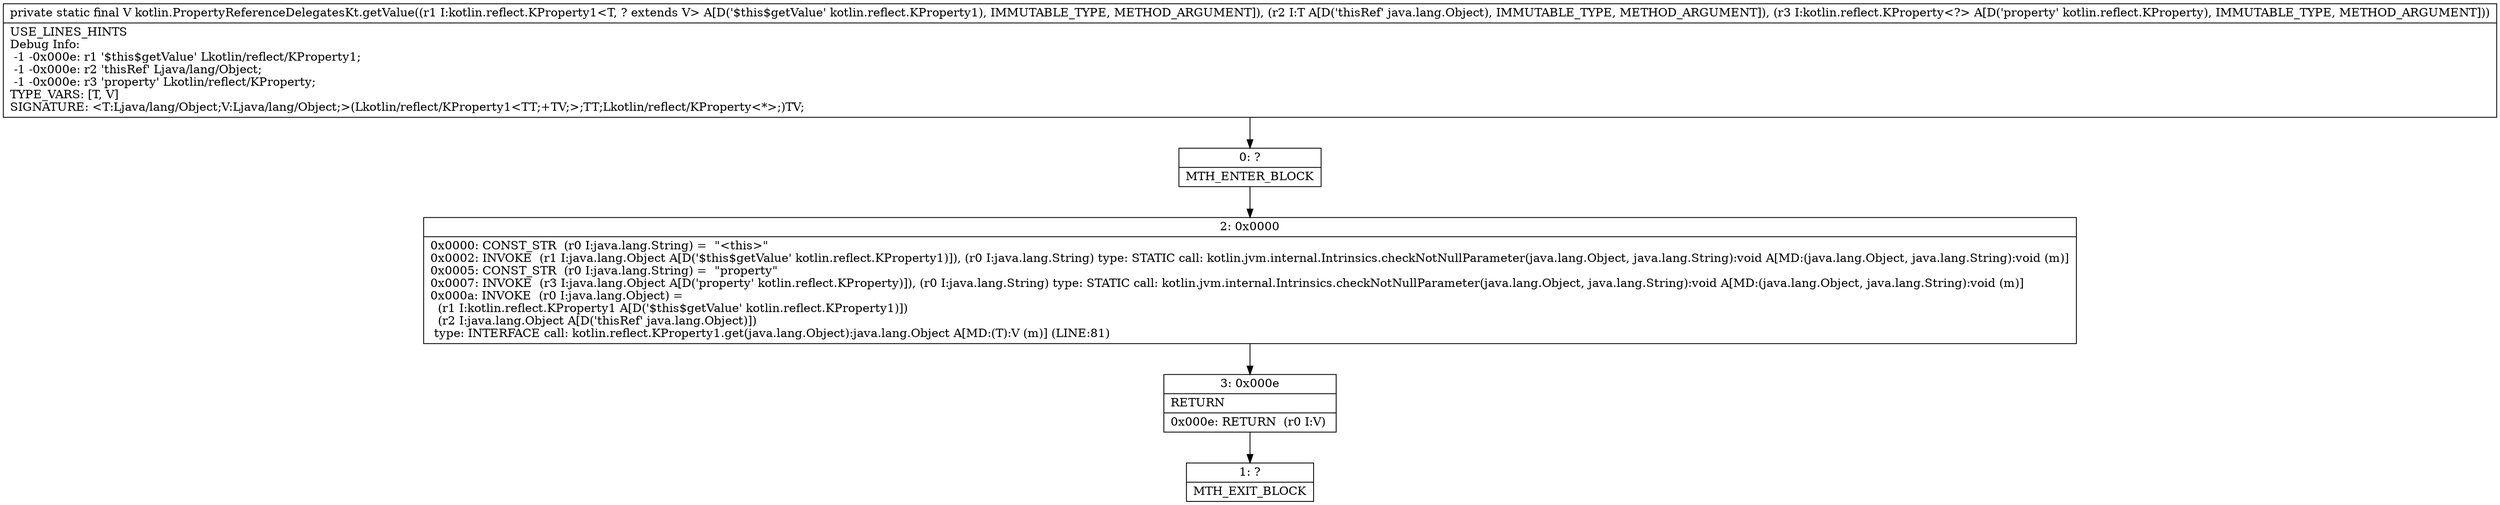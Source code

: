 digraph "CFG forkotlin.PropertyReferenceDelegatesKt.getValue(Lkotlin\/reflect\/KProperty1;Ljava\/lang\/Object;Lkotlin\/reflect\/KProperty;)Ljava\/lang\/Object;" {
Node_0 [shape=record,label="{0\:\ ?|MTH_ENTER_BLOCK\l}"];
Node_2 [shape=record,label="{2\:\ 0x0000|0x0000: CONST_STR  (r0 I:java.lang.String) =  \"\<this\>\" \l0x0002: INVOKE  (r1 I:java.lang.Object A[D('$this$getValue' kotlin.reflect.KProperty1)]), (r0 I:java.lang.String) type: STATIC call: kotlin.jvm.internal.Intrinsics.checkNotNullParameter(java.lang.Object, java.lang.String):void A[MD:(java.lang.Object, java.lang.String):void (m)]\l0x0005: CONST_STR  (r0 I:java.lang.String) =  \"property\" \l0x0007: INVOKE  (r3 I:java.lang.Object A[D('property' kotlin.reflect.KProperty)]), (r0 I:java.lang.String) type: STATIC call: kotlin.jvm.internal.Intrinsics.checkNotNullParameter(java.lang.Object, java.lang.String):void A[MD:(java.lang.Object, java.lang.String):void (m)]\l0x000a: INVOKE  (r0 I:java.lang.Object) = \l  (r1 I:kotlin.reflect.KProperty1 A[D('$this$getValue' kotlin.reflect.KProperty1)])\l  (r2 I:java.lang.Object A[D('thisRef' java.lang.Object)])\l type: INTERFACE call: kotlin.reflect.KProperty1.get(java.lang.Object):java.lang.Object A[MD:(T):V (m)] (LINE:81)\l}"];
Node_3 [shape=record,label="{3\:\ 0x000e|RETURN\l|0x000e: RETURN  (r0 I:V) \l}"];
Node_1 [shape=record,label="{1\:\ ?|MTH_EXIT_BLOCK\l}"];
MethodNode[shape=record,label="{private static final V kotlin.PropertyReferenceDelegatesKt.getValue((r1 I:kotlin.reflect.KProperty1\<T, ? extends V\> A[D('$this$getValue' kotlin.reflect.KProperty1), IMMUTABLE_TYPE, METHOD_ARGUMENT]), (r2 I:T A[D('thisRef' java.lang.Object), IMMUTABLE_TYPE, METHOD_ARGUMENT]), (r3 I:kotlin.reflect.KProperty\<?\> A[D('property' kotlin.reflect.KProperty), IMMUTABLE_TYPE, METHOD_ARGUMENT]))  | USE_LINES_HINTS\lDebug Info:\l  \-1 \-0x000e: r1 '$this$getValue' Lkotlin\/reflect\/KProperty1;\l  \-1 \-0x000e: r2 'thisRef' Ljava\/lang\/Object;\l  \-1 \-0x000e: r3 'property' Lkotlin\/reflect\/KProperty;\lTYPE_VARS: [T, V]\lSIGNATURE: \<T:Ljava\/lang\/Object;V:Ljava\/lang\/Object;\>(Lkotlin\/reflect\/KProperty1\<TT;+TV;\>;TT;Lkotlin\/reflect\/KProperty\<*\>;)TV;\l}"];
MethodNode -> Node_0;Node_0 -> Node_2;
Node_2 -> Node_3;
Node_3 -> Node_1;
}

